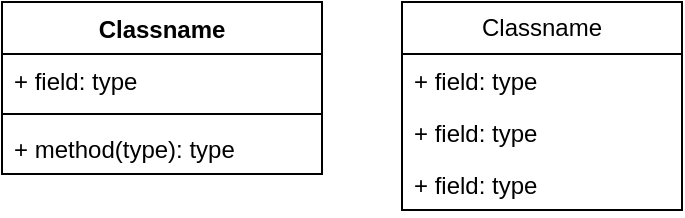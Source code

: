 <mxfile version="27.1.6">
  <diagram name="Page-1" id="4C60bxH-PJCXWATk1WWH">
    <mxGraphModel dx="1639" dy="916" grid="1" gridSize="10" guides="1" tooltips="1" connect="1" arrows="1" fold="1" page="1" pageScale="1" pageWidth="827" pageHeight="1169" math="0" shadow="0">
      <root>
        <mxCell id="0" />
        <mxCell id="1" parent="0" />
        <mxCell id="2OSRz_7j1Mztm3Zq3Lrr-1" value="Classname" style="swimlane;fontStyle=1;align=center;verticalAlign=top;childLayout=stackLayout;horizontal=1;startSize=26;horizontalStack=0;resizeParent=1;resizeParentMax=0;resizeLast=0;collapsible=1;marginBottom=0;whiteSpace=wrap;html=1;" vertex="1" parent="1">
          <mxGeometry x="320" y="440" width="160" height="86" as="geometry" />
        </mxCell>
        <mxCell id="2OSRz_7j1Mztm3Zq3Lrr-2" value="+ field: type" style="text;strokeColor=none;fillColor=none;align=left;verticalAlign=top;spacingLeft=4;spacingRight=4;overflow=hidden;rotatable=0;points=[[0,0.5],[1,0.5]];portConstraint=eastwest;whiteSpace=wrap;html=1;" vertex="1" parent="2OSRz_7j1Mztm3Zq3Lrr-1">
          <mxGeometry y="26" width="160" height="26" as="geometry" />
        </mxCell>
        <mxCell id="2OSRz_7j1Mztm3Zq3Lrr-3" value="" style="line;strokeWidth=1;fillColor=none;align=left;verticalAlign=middle;spacingTop=-1;spacingLeft=3;spacingRight=3;rotatable=0;labelPosition=right;points=[];portConstraint=eastwest;strokeColor=inherit;" vertex="1" parent="2OSRz_7j1Mztm3Zq3Lrr-1">
          <mxGeometry y="52" width="160" height="8" as="geometry" />
        </mxCell>
        <mxCell id="2OSRz_7j1Mztm3Zq3Lrr-4" value="+ method(type): type" style="text;strokeColor=none;fillColor=none;align=left;verticalAlign=top;spacingLeft=4;spacingRight=4;overflow=hidden;rotatable=0;points=[[0,0.5],[1,0.5]];portConstraint=eastwest;whiteSpace=wrap;html=1;" vertex="1" parent="2OSRz_7j1Mztm3Zq3Lrr-1">
          <mxGeometry y="60" width="160" height="26" as="geometry" />
        </mxCell>
        <mxCell id="2OSRz_7j1Mztm3Zq3Lrr-5" value="Classname" style="swimlane;fontStyle=0;childLayout=stackLayout;horizontal=1;startSize=26;fillColor=none;horizontalStack=0;resizeParent=1;resizeParentMax=0;resizeLast=0;collapsible=1;marginBottom=0;whiteSpace=wrap;html=1;" vertex="1" parent="1">
          <mxGeometry x="520" y="440" width="140" height="104" as="geometry" />
        </mxCell>
        <mxCell id="2OSRz_7j1Mztm3Zq3Lrr-6" value="+ field: type" style="text;strokeColor=none;fillColor=none;align=left;verticalAlign=top;spacingLeft=4;spacingRight=4;overflow=hidden;rotatable=0;points=[[0,0.5],[1,0.5]];portConstraint=eastwest;whiteSpace=wrap;html=1;" vertex="1" parent="2OSRz_7j1Mztm3Zq3Lrr-5">
          <mxGeometry y="26" width="140" height="26" as="geometry" />
        </mxCell>
        <mxCell id="2OSRz_7j1Mztm3Zq3Lrr-7" value="+ field: type" style="text;strokeColor=none;fillColor=none;align=left;verticalAlign=top;spacingLeft=4;spacingRight=4;overflow=hidden;rotatable=0;points=[[0,0.5],[1,0.5]];portConstraint=eastwest;whiteSpace=wrap;html=1;" vertex="1" parent="2OSRz_7j1Mztm3Zq3Lrr-5">
          <mxGeometry y="52" width="140" height="26" as="geometry" />
        </mxCell>
        <mxCell id="2OSRz_7j1Mztm3Zq3Lrr-8" value="+ field: type" style="text;strokeColor=none;fillColor=none;align=left;verticalAlign=top;spacingLeft=4;spacingRight=4;overflow=hidden;rotatable=0;points=[[0,0.5],[1,0.5]];portConstraint=eastwest;whiteSpace=wrap;html=1;" vertex="1" parent="2OSRz_7j1Mztm3Zq3Lrr-5">
          <mxGeometry y="78" width="140" height="26" as="geometry" />
        </mxCell>
      </root>
    </mxGraphModel>
  </diagram>
</mxfile>
